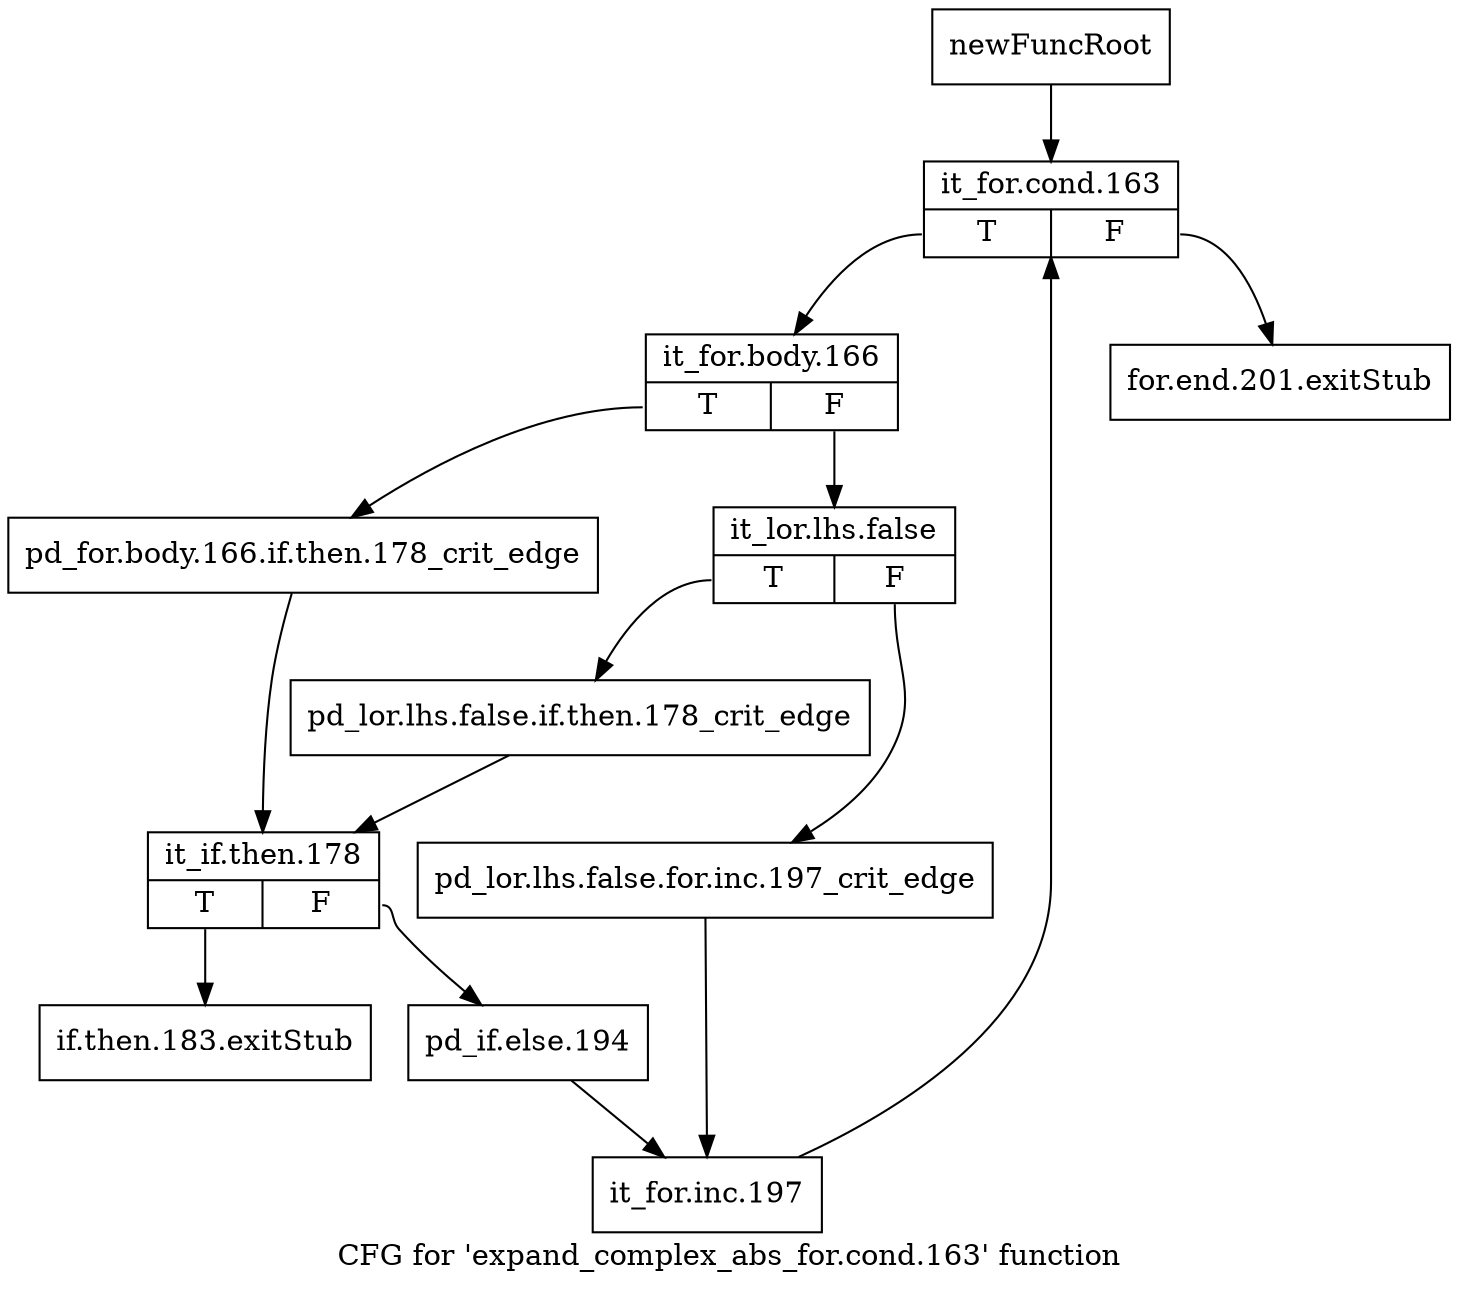 digraph "CFG for 'expand_complex_abs_for.cond.163' function" {
	label="CFG for 'expand_complex_abs_for.cond.163' function";

	Node0xb710430 [shape=record,label="{newFuncRoot}"];
	Node0xb710430 -> Node0xb710e50;
	Node0xb710480 [shape=record,label="{for.end.201.exitStub}"];
	Node0xb7104d0 [shape=record,label="{if.then.183.exitStub}"];
	Node0xb710e50 [shape=record,label="{it_for.cond.163|{<s0>T|<s1>F}}"];
	Node0xb710e50:s0 -> Node0xb710ea0;
	Node0xb710e50:s1 -> Node0xb710480;
	Node0xb710ea0 [shape=record,label="{it_for.body.166|{<s0>T|<s1>F}}"];
	Node0xb710ea0:s0 -> Node0xb710fe0;
	Node0xb710ea0:s1 -> Node0xb710ef0;
	Node0xb710ef0 [shape=record,label="{it_lor.lhs.false|{<s0>T|<s1>F}}"];
	Node0xb710ef0:s0 -> Node0xb710f90;
	Node0xb710ef0:s1 -> Node0xb710f40;
	Node0xb710f40 [shape=record,label="{pd_lor.lhs.false.for.inc.197_crit_edge}"];
	Node0xb710f40 -> Node0xb7110d0;
	Node0xb710f90 [shape=record,label="{pd_lor.lhs.false.if.then.178_crit_edge}"];
	Node0xb710f90 -> Node0xb711030;
	Node0xb710fe0 [shape=record,label="{pd_for.body.166.if.then.178_crit_edge}"];
	Node0xb710fe0 -> Node0xb711030;
	Node0xb711030 [shape=record,label="{it_if.then.178|{<s0>T|<s1>F}}"];
	Node0xb711030:s0 -> Node0xb7104d0;
	Node0xb711030:s1 -> Node0xb711080;
	Node0xb711080 [shape=record,label="{pd_if.else.194}"];
	Node0xb711080 -> Node0xb7110d0;
	Node0xb7110d0 [shape=record,label="{it_for.inc.197}"];
	Node0xb7110d0 -> Node0xb710e50;
}
